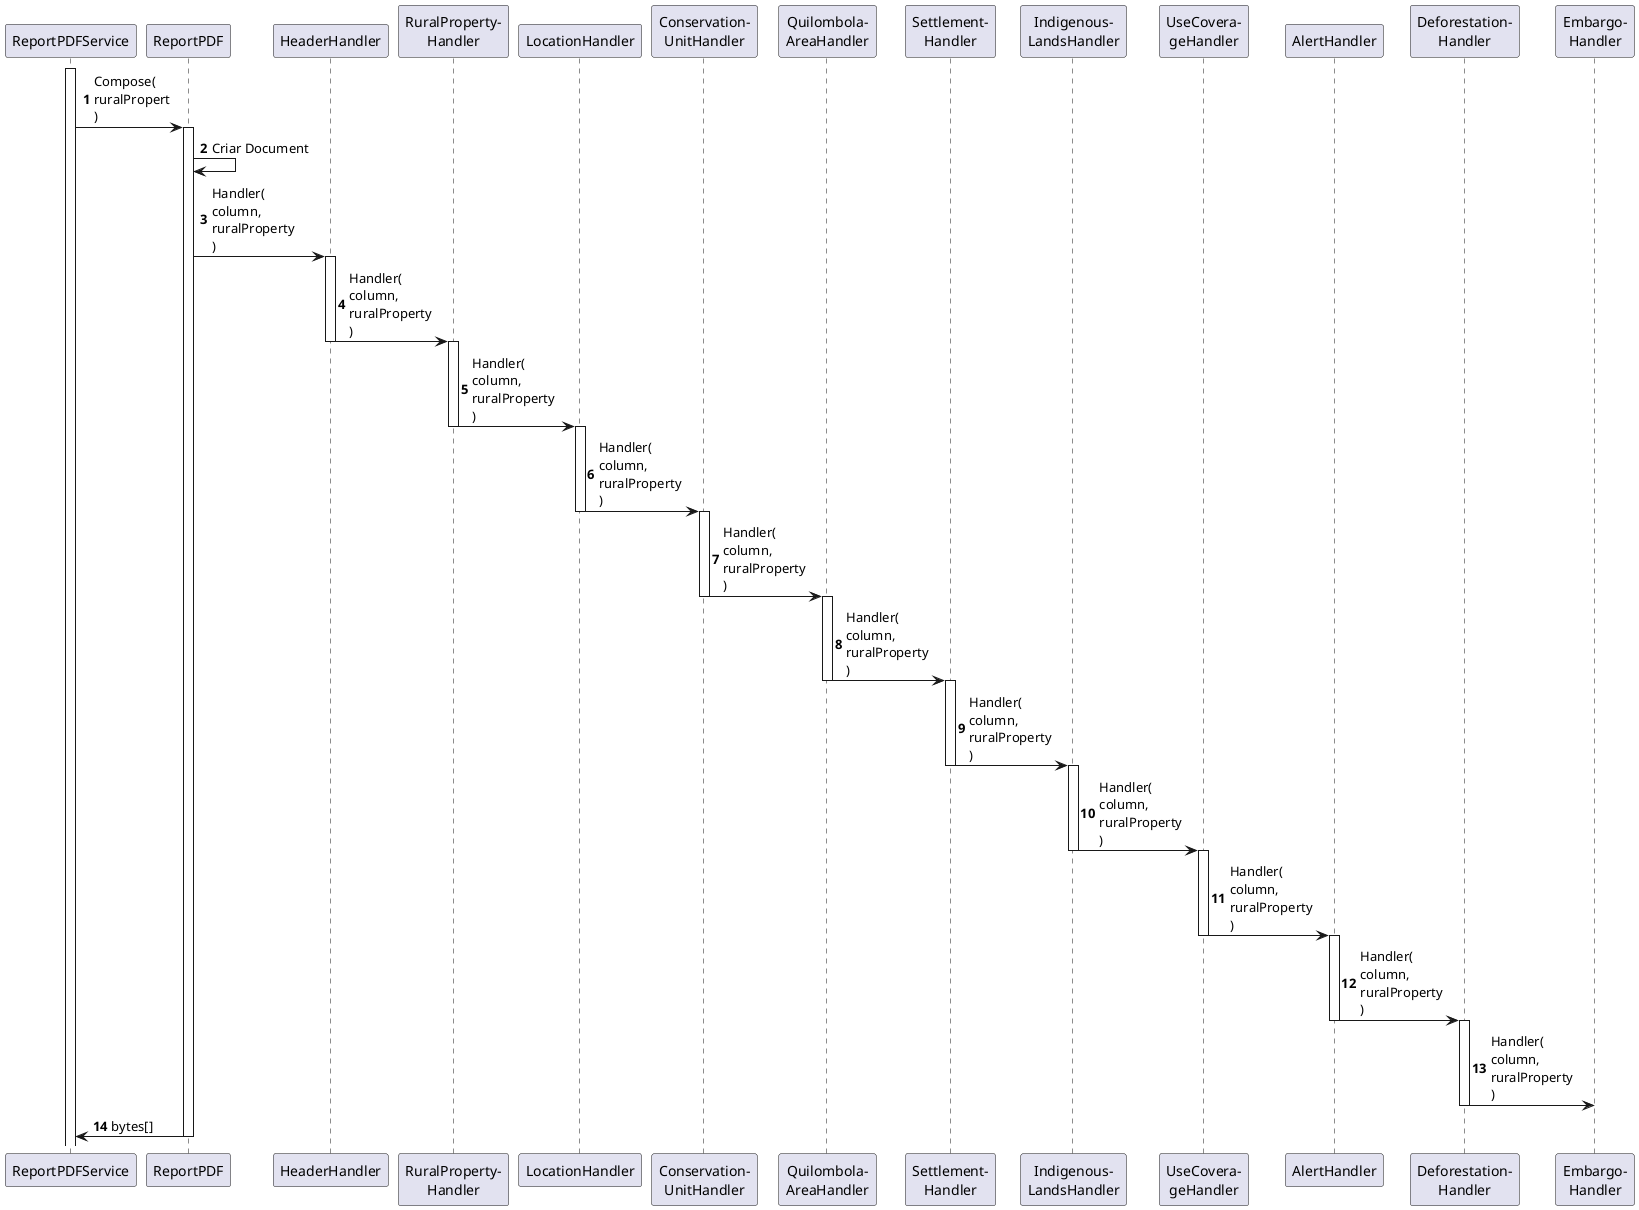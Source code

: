 @startuml
autonumber

Activate ReportPDFService
ReportPDFService -> ReportPDF ++: Compose(\nruralPropert\n)
ReportPDF -> ReportPDF : Criar Document
ReportPDF -> HeaderHandler ++: Handler(\ncolumn, \nruralProperty\n)
HeaderHandler -> "RuralProperty-\nHandler" --++: Handler(\ncolumn, \nruralProperty\n)
"RuralProperty-\nHandler" -> LocationHandler --++: Handler(\ncolumn, \nruralProperty\n)
LocationHandler -> "Conservation-\nUnitHandler" --++: Handler(\ncolumn, \nruralProperty\n)
"Conservation-\nUnitHandler" -> "Quilombola-\nAreaHandler" --++: Handler(\ncolumn, \nruralProperty\n)
"Quilombola-\nAreaHandler" -> "Settlement-\nHandler" --++: Handler(\ncolumn, \nruralProperty\n)
"Settlement-\nHandler" -> "Indigenous-\nLandsHandler" --++: Handler(\ncolumn, \nruralProperty\n)
"Indigenous-\nLandsHandler" -> "UseCovera-\ngeHandler" --++: Handler(\ncolumn, \nruralProperty\n)
"UseCovera-\ngeHandler" -> "AlertHandler" --++: Handler(\ncolumn, \nruralProperty\n)
"AlertHandler" -> "Deforestation-\nHandler" --++: Handler(\ncolumn, \nruralProperty\n)
"Deforestation-\nHandler" -> "Embargo-\nHandler" --: Handler(\ncolumn, \nruralProperty\n)
ReportPDF -> ReportPDFService --: bytes[]
@enduml
